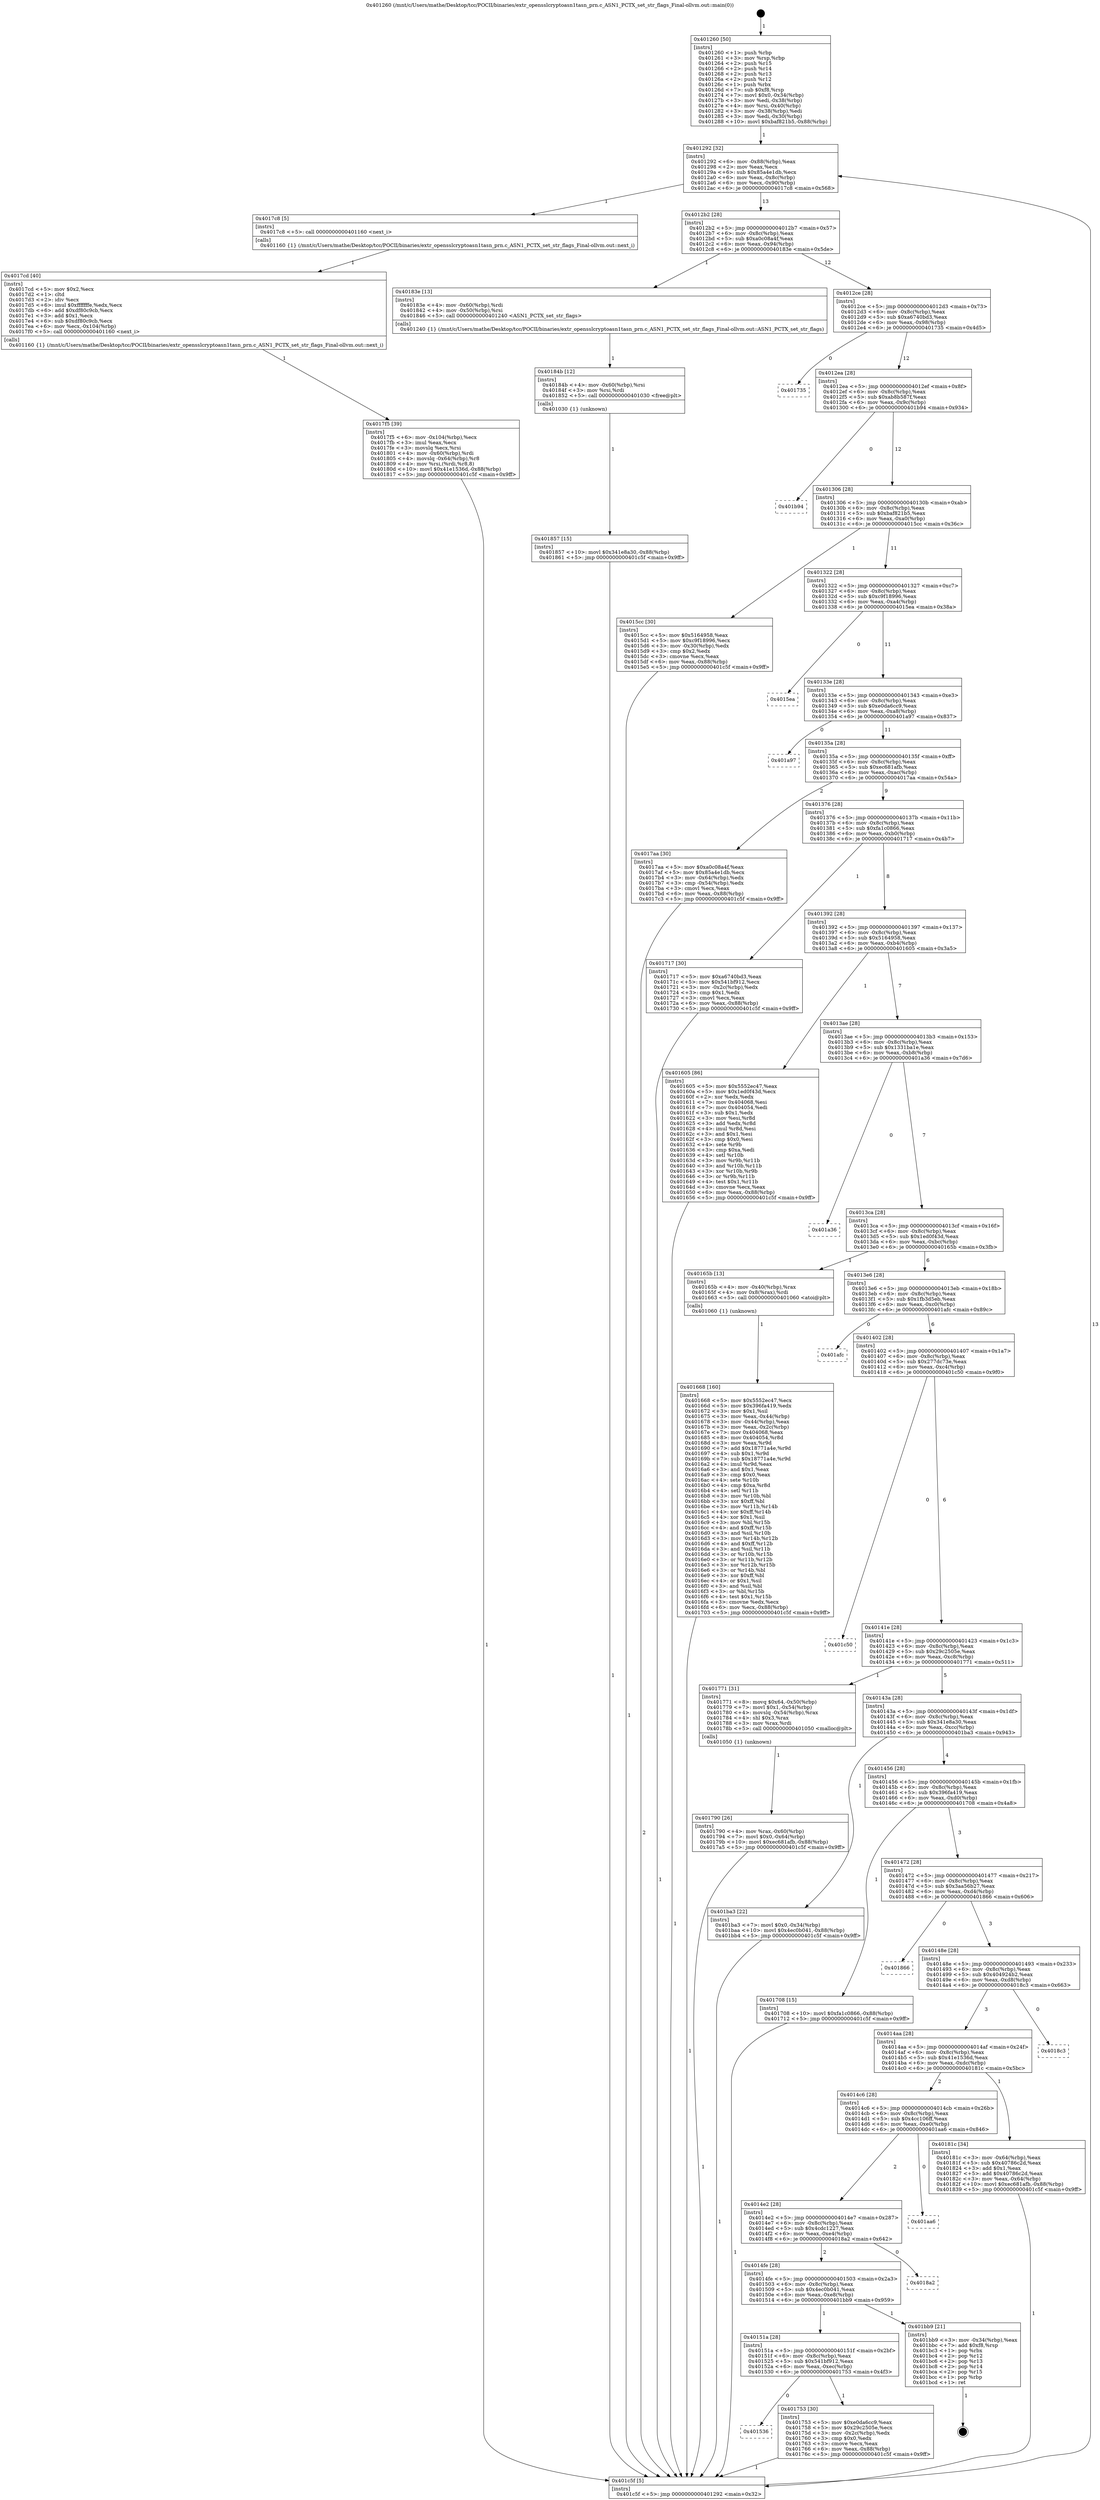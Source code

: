 digraph "0x401260" {
  label = "0x401260 (/mnt/c/Users/mathe/Desktop/tcc/POCII/binaries/extr_opensslcryptoasn1tasn_prn.c_ASN1_PCTX_set_str_flags_Final-ollvm.out::main(0))"
  labelloc = "t"
  node[shape=record]

  Entry [label="",width=0.3,height=0.3,shape=circle,fillcolor=black,style=filled]
  "0x401292" [label="{
     0x401292 [32]\l
     | [instrs]\l
     &nbsp;&nbsp;0x401292 \<+6\>: mov -0x88(%rbp),%eax\l
     &nbsp;&nbsp;0x401298 \<+2\>: mov %eax,%ecx\l
     &nbsp;&nbsp;0x40129a \<+6\>: sub $0x85a4e1db,%ecx\l
     &nbsp;&nbsp;0x4012a0 \<+6\>: mov %eax,-0x8c(%rbp)\l
     &nbsp;&nbsp;0x4012a6 \<+6\>: mov %ecx,-0x90(%rbp)\l
     &nbsp;&nbsp;0x4012ac \<+6\>: je 00000000004017c8 \<main+0x568\>\l
  }"]
  "0x4017c8" [label="{
     0x4017c8 [5]\l
     | [instrs]\l
     &nbsp;&nbsp;0x4017c8 \<+5\>: call 0000000000401160 \<next_i\>\l
     | [calls]\l
     &nbsp;&nbsp;0x401160 \{1\} (/mnt/c/Users/mathe/Desktop/tcc/POCII/binaries/extr_opensslcryptoasn1tasn_prn.c_ASN1_PCTX_set_str_flags_Final-ollvm.out::next_i)\l
  }"]
  "0x4012b2" [label="{
     0x4012b2 [28]\l
     | [instrs]\l
     &nbsp;&nbsp;0x4012b2 \<+5\>: jmp 00000000004012b7 \<main+0x57\>\l
     &nbsp;&nbsp;0x4012b7 \<+6\>: mov -0x8c(%rbp),%eax\l
     &nbsp;&nbsp;0x4012bd \<+5\>: sub $0xa0c08a4f,%eax\l
     &nbsp;&nbsp;0x4012c2 \<+6\>: mov %eax,-0x94(%rbp)\l
     &nbsp;&nbsp;0x4012c8 \<+6\>: je 000000000040183e \<main+0x5de\>\l
  }"]
  Exit [label="",width=0.3,height=0.3,shape=circle,fillcolor=black,style=filled,peripheries=2]
  "0x40183e" [label="{
     0x40183e [13]\l
     | [instrs]\l
     &nbsp;&nbsp;0x40183e \<+4\>: mov -0x60(%rbp),%rdi\l
     &nbsp;&nbsp;0x401842 \<+4\>: mov -0x50(%rbp),%rsi\l
     &nbsp;&nbsp;0x401846 \<+5\>: call 0000000000401240 \<ASN1_PCTX_set_str_flags\>\l
     | [calls]\l
     &nbsp;&nbsp;0x401240 \{1\} (/mnt/c/Users/mathe/Desktop/tcc/POCII/binaries/extr_opensslcryptoasn1tasn_prn.c_ASN1_PCTX_set_str_flags_Final-ollvm.out::ASN1_PCTX_set_str_flags)\l
  }"]
  "0x4012ce" [label="{
     0x4012ce [28]\l
     | [instrs]\l
     &nbsp;&nbsp;0x4012ce \<+5\>: jmp 00000000004012d3 \<main+0x73\>\l
     &nbsp;&nbsp;0x4012d3 \<+6\>: mov -0x8c(%rbp),%eax\l
     &nbsp;&nbsp;0x4012d9 \<+5\>: sub $0xa6740bd3,%eax\l
     &nbsp;&nbsp;0x4012de \<+6\>: mov %eax,-0x98(%rbp)\l
     &nbsp;&nbsp;0x4012e4 \<+6\>: je 0000000000401735 \<main+0x4d5\>\l
  }"]
  "0x401857" [label="{
     0x401857 [15]\l
     | [instrs]\l
     &nbsp;&nbsp;0x401857 \<+10\>: movl $0x341e8a30,-0x88(%rbp)\l
     &nbsp;&nbsp;0x401861 \<+5\>: jmp 0000000000401c5f \<main+0x9ff\>\l
  }"]
  "0x401735" [label="{
     0x401735\l
  }", style=dashed]
  "0x4012ea" [label="{
     0x4012ea [28]\l
     | [instrs]\l
     &nbsp;&nbsp;0x4012ea \<+5\>: jmp 00000000004012ef \<main+0x8f\>\l
     &nbsp;&nbsp;0x4012ef \<+6\>: mov -0x8c(%rbp),%eax\l
     &nbsp;&nbsp;0x4012f5 \<+5\>: sub $0xab8b587f,%eax\l
     &nbsp;&nbsp;0x4012fa \<+6\>: mov %eax,-0x9c(%rbp)\l
     &nbsp;&nbsp;0x401300 \<+6\>: je 0000000000401b94 \<main+0x934\>\l
  }"]
  "0x40184b" [label="{
     0x40184b [12]\l
     | [instrs]\l
     &nbsp;&nbsp;0x40184b \<+4\>: mov -0x60(%rbp),%rsi\l
     &nbsp;&nbsp;0x40184f \<+3\>: mov %rsi,%rdi\l
     &nbsp;&nbsp;0x401852 \<+5\>: call 0000000000401030 \<free@plt\>\l
     | [calls]\l
     &nbsp;&nbsp;0x401030 \{1\} (unknown)\l
  }"]
  "0x401b94" [label="{
     0x401b94\l
  }", style=dashed]
  "0x401306" [label="{
     0x401306 [28]\l
     | [instrs]\l
     &nbsp;&nbsp;0x401306 \<+5\>: jmp 000000000040130b \<main+0xab\>\l
     &nbsp;&nbsp;0x40130b \<+6\>: mov -0x8c(%rbp),%eax\l
     &nbsp;&nbsp;0x401311 \<+5\>: sub $0xbaf821b5,%eax\l
     &nbsp;&nbsp;0x401316 \<+6\>: mov %eax,-0xa0(%rbp)\l
     &nbsp;&nbsp;0x40131c \<+6\>: je 00000000004015cc \<main+0x36c\>\l
  }"]
  "0x4017f5" [label="{
     0x4017f5 [39]\l
     | [instrs]\l
     &nbsp;&nbsp;0x4017f5 \<+6\>: mov -0x104(%rbp),%ecx\l
     &nbsp;&nbsp;0x4017fb \<+3\>: imul %eax,%ecx\l
     &nbsp;&nbsp;0x4017fe \<+3\>: movslq %ecx,%rsi\l
     &nbsp;&nbsp;0x401801 \<+4\>: mov -0x60(%rbp),%rdi\l
     &nbsp;&nbsp;0x401805 \<+4\>: movslq -0x64(%rbp),%r8\l
     &nbsp;&nbsp;0x401809 \<+4\>: mov %rsi,(%rdi,%r8,8)\l
     &nbsp;&nbsp;0x40180d \<+10\>: movl $0x41e1536d,-0x88(%rbp)\l
     &nbsp;&nbsp;0x401817 \<+5\>: jmp 0000000000401c5f \<main+0x9ff\>\l
  }"]
  "0x4015cc" [label="{
     0x4015cc [30]\l
     | [instrs]\l
     &nbsp;&nbsp;0x4015cc \<+5\>: mov $0x5164958,%eax\l
     &nbsp;&nbsp;0x4015d1 \<+5\>: mov $0xc9f18996,%ecx\l
     &nbsp;&nbsp;0x4015d6 \<+3\>: mov -0x30(%rbp),%edx\l
     &nbsp;&nbsp;0x4015d9 \<+3\>: cmp $0x2,%edx\l
     &nbsp;&nbsp;0x4015dc \<+3\>: cmovne %ecx,%eax\l
     &nbsp;&nbsp;0x4015df \<+6\>: mov %eax,-0x88(%rbp)\l
     &nbsp;&nbsp;0x4015e5 \<+5\>: jmp 0000000000401c5f \<main+0x9ff\>\l
  }"]
  "0x401322" [label="{
     0x401322 [28]\l
     | [instrs]\l
     &nbsp;&nbsp;0x401322 \<+5\>: jmp 0000000000401327 \<main+0xc7\>\l
     &nbsp;&nbsp;0x401327 \<+6\>: mov -0x8c(%rbp),%eax\l
     &nbsp;&nbsp;0x40132d \<+5\>: sub $0xc9f18996,%eax\l
     &nbsp;&nbsp;0x401332 \<+6\>: mov %eax,-0xa4(%rbp)\l
     &nbsp;&nbsp;0x401338 \<+6\>: je 00000000004015ea \<main+0x38a\>\l
  }"]
  "0x401c5f" [label="{
     0x401c5f [5]\l
     | [instrs]\l
     &nbsp;&nbsp;0x401c5f \<+5\>: jmp 0000000000401292 \<main+0x32\>\l
  }"]
  "0x401260" [label="{
     0x401260 [50]\l
     | [instrs]\l
     &nbsp;&nbsp;0x401260 \<+1\>: push %rbp\l
     &nbsp;&nbsp;0x401261 \<+3\>: mov %rsp,%rbp\l
     &nbsp;&nbsp;0x401264 \<+2\>: push %r15\l
     &nbsp;&nbsp;0x401266 \<+2\>: push %r14\l
     &nbsp;&nbsp;0x401268 \<+2\>: push %r13\l
     &nbsp;&nbsp;0x40126a \<+2\>: push %r12\l
     &nbsp;&nbsp;0x40126c \<+1\>: push %rbx\l
     &nbsp;&nbsp;0x40126d \<+7\>: sub $0xf8,%rsp\l
     &nbsp;&nbsp;0x401274 \<+7\>: movl $0x0,-0x34(%rbp)\l
     &nbsp;&nbsp;0x40127b \<+3\>: mov %edi,-0x38(%rbp)\l
     &nbsp;&nbsp;0x40127e \<+4\>: mov %rsi,-0x40(%rbp)\l
     &nbsp;&nbsp;0x401282 \<+3\>: mov -0x38(%rbp),%edi\l
     &nbsp;&nbsp;0x401285 \<+3\>: mov %edi,-0x30(%rbp)\l
     &nbsp;&nbsp;0x401288 \<+10\>: movl $0xbaf821b5,-0x88(%rbp)\l
  }"]
  "0x4017cd" [label="{
     0x4017cd [40]\l
     | [instrs]\l
     &nbsp;&nbsp;0x4017cd \<+5\>: mov $0x2,%ecx\l
     &nbsp;&nbsp;0x4017d2 \<+1\>: cltd\l
     &nbsp;&nbsp;0x4017d3 \<+2\>: idiv %ecx\l
     &nbsp;&nbsp;0x4017d5 \<+6\>: imul $0xfffffffe,%edx,%ecx\l
     &nbsp;&nbsp;0x4017db \<+6\>: add $0xdf80c9cb,%ecx\l
     &nbsp;&nbsp;0x4017e1 \<+3\>: add $0x1,%ecx\l
     &nbsp;&nbsp;0x4017e4 \<+6\>: sub $0xdf80c9cb,%ecx\l
     &nbsp;&nbsp;0x4017ea \<+6\>: mov %ecx,-0x104(%rbp)\l
     &nbsp;&nbsp;0x4017f0 \<+5\>: call 0000000000401160 \<next_i\>\l
     | [calls]\l
     &nbsp;&nbsp;0x401160 \{1\} (/mnt/c/Users/mathe/Desktop/tcc/POCII/binaries/extr_opensslcryptoasn1tasn_prn.c_ASN1_PCTX_set_str_flags_Final-ollvm.out::next_i)\l
  }"]
  "0x4015ea" [label="{
     0x4015ea\l
  }", style=dashed]
  "0x40133e" [label="{
     0x40133e [28]\l
     | [instrs]\l
     &nbsp;&nbsp;0x40133e \<+5\>: jmp 0000000000401343 \<main+0xe3\>\l
     &nbsp;&nbsp;0x401343 \<+6\>: mov -0x8c(%rbp),%eax\l
     &nbsp;&nbsp;0x401349 \<+5\>: sub $0xe0da6cc9,%eax\l
     &nbsp;&nbsp;0x40134e \<+6\>: mov %eax,-0xa8(%rbp)\l
     &nbsp;&nbsp;0x401354 \<+6\>: je 0000000000401a97 \<main+0x837\>\l
  }"]
  "0x401790" [label="{
     0x401790 [26]\l
     | [instrs]\l
     &nbsp;&nbsp;0x401790 \<+4\>: mov %rax,-0x60(%rbp)\l
     &nbsp;&nbsp;0x401794 \<+7\>: movl $0x0,-0x64(%rbp)\l
     &nbsp;&nbsp;0x40179b \<+10\>: movl $0xec681afb,-0x88(%rbp)\l
     &nbsp;&nbsp;0x4017a5 \<+5\>: jmp 0000000000401c5f \<main+0x9ff\>\l
  }"]
  "0x401a97" [label="{
     0x401a97\l
  }", style=dashed]
  "0x40135a" [label="{
     0x40135a [28]\l
     | [instrs]\l
     &nbsp;&nbsp;0x40135a \<+5\>: jmp 000000000040135f \<main+0xff\>\l
     &nbsp;&nbsp;0x40135f \<+6\>: mov -0x8c(%rbp),%eax\l
     &nbsp;&nbsp;0x401365 \<+5\>: sub $0xec681afb,%eax\l
     &nbsp;&nbsp;0x40136a \<+6\>: mov %eax,-0xac(%rbp)\l
     &nbsp;&nbsp;0x401370 \<+6\>: je 00000000004017aa \<main+0x54a\>\l
  }"]
  "0x401536" [label="{
     0x401536\l
  }", style=dashed]
  "0x4017aa" [label="{
     0x4017aa [30]\l
     | [instrs]\l
     &nbsp;&nbsp;0x4017aa \<+5\>: mov $0xa0c08a4f,%eax\l
     &nbsp;&nbsp;0x4017af \<+5\>: mov $0x85a4e1db,%ecx\l
     &nbsp;&nbsp;0x4017b4 \<+3\>: mov -0x64(%rbp),%edx\l
     &nbsp;&nbsp;0x4017b7 \<+3\>: cmp -0x54(%rbp),%edx\l
     &nbsp;&nbsp;0x4017ba \<+3\>: cmovl %ecx,%eax\l
     &nbsp;&nbsp;0x4017bd \<+6\>: mov %eax,-0x88(%rbp)\l
     &nbsp;&nbsp;0x4017c3 \<+5\>: jmp 0000000000401c5f \<main+0x9ff\>\l
  }"]
  "0x401376" [label="{
     0x401376 [28]\l
     | [instrs]\l
     &nbsp;&nbsp;0x401376 \<+5\>: jmp 000000000040137b \<main+0x11b\>\l
     &nbsp;&nbsp;0x40137b \<+6\>: mov -0x8c(%rbp),%eax\l
     &nbsp;&nbsp;0x401381 \<+5\>: sub $0xfa1c0866,%eax\l
     &nbsp;&nbsp;0x401386 \<+6\>: mov %eax,-0xb0(%rbp)\l
     &nbsp;&nbsp;0x40138c \<+6\>: je 0000000000401717 \<main+0x4b7\>\l
  }"]
  "0x401753" [label="{
     0x401753 [30]\l
     | [instrs]\l
     &nbsp;&nbsp;0x401753 \<+5\>: mov $0xe0da6cc9,%eax\l
     &nbsp;&nbsp;0x401758 \<+5\>: mov $0x29c2505e,%ecx\l
     &nbsp;&nbsp;0x40175d \<+3\>: mov -0x2c(%rbp),%edx\l
     &nbsp;&nbsp;0x401760 \<+3\>: cmp $0x0,%edx\l
     &nbsp;&nbsp;0x401763 \<+3\>: cmove %ecx,%eax\l
     &nbsp;&nbsp;0x401766 \<+6\>: mov %eax,-0x88(%rbp)\l
     &nbsp;&nbsp;0x40176c \<+5\>: jmp 0000000000401c5f \<main+0x9ff\>\l
  }"]
  "0x401717" [label="{
     0x401717 [30]\l
     | [instrs]\l
     &nbsp;&nbsp;0x401717 \<+5\>: mov $0xa6740bd3,%eax\l
     &nbsp;&nbsp;0x40171c \<+5\>: mov $0x541bf912,%ecx\l
     &nbsp;&nbsp;0x401721 \<+3\>: mov -0x2c(%rbp),%edx\l
     &nbsp;&nbsp;0x401724 \<+3\>: cmp $0x1,%edx\l
     &nbsp;&nbsp;0x401727 \<+3\>: cmovl %ecx,%eax\l
     &nbsp;&nbsp;0x40172a \<+6\>: mov %eax,-0x88(%rbp)\l
     &nbsp;&nbsp;0x401730 \<+5\>: jmp 0000000000401c5f \<main+0x9ff\>\l
  }"]
  "0x401392" [label="{
     0x401392 [28]\l
     | [instrs]\l
     &nbsp;&nbsp;0x401392 \<+5\>: jmp 0000000000401397 \<main+0x137\>\l
     &nbsp;&nbsp;0x401397 \<+6\>: mov -0x8c(%rbp),%eax\l
     &nbsp;&nbsp;0x40139d \<+5\>: sub $0x5164958,%eax\l
     &nbsp;&nbsp;0x4013a2 \<+6\>: mov %eax,-0xb4(%rbp)\l
     &nbsp;&nbsp;0x4013a8 \<+6\>: je 0000000000401605 \<main+0x3a5\>\l
  }"]
  "0x40151a" [label="{
     0x40151a [28]\l
     | [instrs]\l
     &nbsp;&nbsp;0x40151a \<+5\>: jmp 000000000040151f \<main+0x2bf\>\l
     &nbsp;&nbsp;0x40151f \<+6\>: mov -0x8c(%rbp),%eax\l
     &nbsp;&nbsp;0x401525 \<+5\>: sub $0x541bf912,%eax\l
     &nbsp;&nbsp;0x40152a \<+6\>: mov %eax,-0xec(%rbp)\l
     &nbsp;&nbsp;0x401530 \<+6\>: je 0000000000401753 \<main+0x4f3\>\l
  }"]
  "0x401605" [label="{
     0x401605 [86]\l
     | [instrs]\l
     &nbsp;&nbsp;0x401605 \<+5\>: mov $0x5552ec47,%eax\l
     &nbsp;&nbsp;0x40160a \<+5\>: mov $0x1ed0f43d,%ecx\l
     &nbsp;&nbsp;0x40160f \<+2\>: xor %edx,%edx\l
     &nbsp;&nbsp;0x401611 \<+7\>: mov 0x404068,%esi\l
     &nbsp;&nbsp;0x401618 \<+7\>: mov 0x404054,%edi\l
     &nbsp;&nbsp;0x40161f \<+3\>: sub $0x1,%edx\l
     &nbsp;&nbsp;0x401622 \<+3\>: mov %esi,%r8d\l
     &nbsp;&nbsp;0x401625 \<+3\>: add %edx,%r8d\l
     &nbsp;&nbsp;0x401628 \<+4\>: imul %r8d,%esi\l
     &nbsp;&nbsp;0x40162c \<+3\>: and $0x1,%esi\l
     &nbsp;&nbsp;0x40162f \<+3\>: cmp $0x0,%esi\l
     &nbsp;&nbsp;0x401632 \<+4\>: sete %r9b\l
     &nbsp;&nbsp;0x401636 \<+3\>: cmp $0xa,%edi\l
     &nbsp;&nbsp;0x401639 \<+4\>: setl %r10b\l
     &nbsp;&nbsp;0x40163d \<+3\>: mov %r9b,%r11b\l
     &nbsp;&nbsp;0x401640 \<+3\>: and %r10b,%r11b\l
     &nbsp;&nbsp;0x401643 \<+3\>: xor %r10b,%r9b\l
     &nbsp;&nbsp;0x401646 \<+3\>: or %r9b,%r11b\l
     &nbsp;&nbsp;0x401649 \<+4\>: test $0x1,%r11b\l
     &nbsp;&nbsp;0x40164d \<+3\>: cmovne %ecx,%eax\l
     &nbsp;&nbsp;0x401650 \<+6\>: mov %eax,-0x88(%rbp)\l
     &nbsp;&nbsp;0x401656 \<+5\>: jmp 0000000000401c5f \<main+0x9ff\>\l
  }"]
  "0x4013ae" [label="{
     0x4013ae [28]\l
     | [instrs]\l
     &nbsp;&nbsp;0x4013ae \<+5\>: jmp 00000000004013b3 \<main+0x153\>\l
     &nbsp;&nbsp;0x4013b3 \<+6\>: mov -0x8c(%rbp),%eax\l
     &nbsp;&nbsp;0x4013b9 \<+5\>: sub $0x1331ba1e,%eax\l
     &nbsp;&nbsp;0x4013be \<+6\>: mov %eax,-0xb8(%rbp)\l
     &nbsp;&nbsp;0x4013c4 \<+6\>: je 0000000000401a36 \<main+0x7d6\>\l
  }"]
  "0x401bb9" [label="{
     0x401bb9 [21]\l
     | [instrs]\l
     &nbsp;&nbsp;0x401bb9 \<+3\>: mov -0x34(%rbp),%eax\l
     &nbsp;&nbsp;0x401bbc \<+7\>: add $0xf8,%rsp\l
     &nbsp;&nbsp;0x401bc3 \<+1\>: pop %rbx\l
     &nbsp;&nbsp;0x401bc4 \<+2\>: pop %r12\l
     &nbsp;&nbsp;0x401bc6 \<+2\>: pop %r13\l
     &nbsp;&nbsp;0x401bc8 \<+2\>: pop %r14\l
     &nbsp;&nbsp;0x401bca \<+2\>: pop %r15\l
     &nbsp;&nbsp;0x401bcc \<+1\>: pop %rbp\l
     &nbsp;&nbsp;0x401bcd \<+1\>: ret\l
  }"]
  "0x401a36" [label="{
     0x401a36\l
  }", style=dashed]
  "0x4013ca" [label="{
     0x4013ca [28]\l
     | [instrs]\l
     &nbsp;&nbsp;0x4013ca \<+5\>: jmp 00000000004013cf \<main+0x16f\>\l
     &nbsp;&nbsp;0x4013cf \<+6\>: mov -0x8c(%rbp),%eax\l
     &nbsp;&nbsp;0x4013d5 \<+5\>: sub $0x1ed0f43d,%eax\l
     &nbsp;&nbsp;0x4013da \<+6\>: mov %eax,-0xbc(%rbp)\l
     &nbsp;&nbsp;0x4013e0 \<+6\>: je 000000000040165b \<main+0x3fb\>\l
  }"]
  "0x4014fe" [label="{
     0x4014fe [28]\l
     | [instrs]\l
     &nbsp;&nbsp;0x4014fe \<+5\>: jmp 0000000000401503 \<main+0x2a3\>\l
     &nbsp;&nbsp;0x401503 \<+6\>: mov -0x8c(%rbp),%eax\l
     &nbsp;&nbsp;0x401509 \<+5\>: sub $0x4ec0b041,%eax\l
     &nbsp;&nbsp;0x40150e \<+6\>: mov %eax,-0xe8(%rbp)\l
     &nbsp;&nbsp;0x401514 \<+6\>: je 0000000000401bb9 \<main+0x959\>\l
  }"]
  "0x40165b" [label="{
     0x40165b [13]\l
     | [instrs]\l
     &nbsp;&nbsp;0x40165b \<+4\>: mov -0x40(%rbp),%rax\l
     &nbsp;&nbsp;0x40165f \<+4\>: mov 0x8(%rax),%rdi\l
     &nbsp;&nbsp;0x401663 \<+5\>: call 0000000000401060 \<atoi@plt\>\l
     | [calls]\l
     &nbsp;&nbsp;0x401060 \{1\} (unknown)\l
  }"]
  "0x4013e6" [label="{
     0x4013e6 [28]\l
     | [instrs]\l
     &nbsp;&nbsp;0x4013e6 \<+5\>: jmp 00000000004013eb \<main+0x18b\>\l
     &nbsp;&nbsp;0x4013eb \<+6\>: mov -0x8c(%rbp),%eax\l
     &nbsp;&nbsp;0x4013f1 \<+5\>: sub $0x1fb3d5eb,%eax\l
     &nbsp;&nbsp;0x4013f6 \<+6\>: mov %eax,-0xc0(%rbp)\l
     &nbsp;&nbsp;0x4013fc \<+6\>: je 0000000000401afc \<main+0x89c\>\l
  }"]
  "0x401668" [label="{
     0x401668 [160]\l
     | [instrs]\l
     &nbsp;&nbsp;0x401668 \<+5\>: mov $0x5552ec47,%ecx\l
     &nbsp;&nbsp;0x40166d \<+5\>: mov $0x396fa419,%edx\l
     &nbsp;&nbsp;0x401672 \<+3\>: mov $0x1,%sil\l
     &nbsp;&nbsp;0x401675 \<+3\>: mov %eax,-0x44(%rbp)\l
     &nbsp;&nbsp;0x401678 \<+3\>: mov -0x44(%rbp),%eax\l
     &nbsp;&nbsp;0x40167b \<+3\>: mov %eax,-0x2c(%rbp)\l
     &nbsp;&nbsp;0x40167e \<+7\>: mov 0x404068,%eax\l
     &nbsp;&nbsp;0x401685 \<+8\>: mov 0x404054,%r8d\l
     &nbsp;&nbsp;0x40168d \<+3\>: mov %eax,%r9d\l
     &nbsp;&nbsp;0x401690 \<+7\>: add $0x18771a4e,%r9d\l
     &nbsp;&nbsp;0x401697 \<+4\>: sub $0x1,%r9d\l
     &nbsp;&nbsp;0x40169b \<+7\>: sub $0x18771a4e,%r9d\l
     &nbsp;&nbsp;0x4016a2 \<+4\>: imul %r9d,%eax\l
     &nbsp;&nbsp;0x4016a6 \<+3\>: and $0x1,%eax\l
     &nbsp;&nbsp;0x4016a9 \<+3\>: cmp $0x0,%eax\l
     &nbsp;&nbsp;0x4016ac \<+4\>: sete %r10b\l
     &nbsp;&nbsp;0x4016b0 \<+4\>: cmp $0xa,%r8d\l
     &nbsp;&nbsp;0x4016b4 \<+4\>: setl %r11b\l
     &nbsp;&nbsp;0x4016b8 \<+3\>: mov %r10b,%bl\l
     &nbsp;&nbsp;0x4016bb \<+3\>: xor $0xff,%bl\l
     &nbsp;&nbsp;0x4016be \<+3\>: mov %r11b,%r14b\l
     &nbsp;&nbsp;0x4016c1 \<+4\>: xor $0xff,%r14b\l
     &nbsp;&nbsp;0x4016c5 \<+4\>: xor $0x1,%sil\l
     &nbsp;&nbsp;0x4016c9 \<+3\>: mov %bl,%r15b\l
     &nbsp;&nbsp;0x4016cc \<+4\>: and $0xff,%r15b\l
     &nbsp;&nbsp;0x4016d0 \<+3\>: and %sil,%r10b\l
     &nbsp;&nbsp;0x4016d3 \<+3\>: mov %r14b,%r12b\l
     &nbsp;&nbsp;0x4016d6 \<+4\>: and $0xff,%r12b\l
     &nbsp;&nbsp;0x4016da \<+3\>: and %sil,%r11b\l
     &nbsp;&nbsp;0x4016dd \<+3\>: or %r10b,%r15b\l
     &nbsp;&nbsp;0x4016e0 \<+3\>: or %r11b,%r12b\l
     &nbsp;&nbsp;0x4016e3 \<+3\>: xor %r12b,%r15b\l
     &nbsp;&nbsp;0x4016e6 \<+3\>: or %r14b,%bl\l
     &nbsp;&nbsp;0x4016e9 \<+3\>: xor $0xff,%bl\l
     &nbsp;&nbsp;0x4016ec \<+4\>: or $0x1,%sil\l
     &nbsp;&nbsp;0x4016f0 \<+3\>: and %sil,%bl\l
     &nbsp;&nbsp;0x4016f3 \<+3\>: or %bl,%r15b\l
     &nbsp;&nbsp;0x4016f6 \<+4\>: test $0x1,%r15b\l
     &nbsp;&nbsp;0x4016fa \<+3\>: cmovne %edx,%ecx\l
     &nbsp;&nbsp;0x4016fd \<+6\>: mov %ecx,-0x88(%rbp)\l
     &nbsp;&nbsp;0x401703 \<+5\>: jmp 0000000000401c5f \<main+0x9ff\>\l
  }"]
  "0x4018a2" [label="{
     0x4018a2\l
  }", style=dashed]
  "0x401afc" [label="{
     0x401afc\l
  }", style=dashed]
  "0x401402" [label="{
     0x401402 [28]\l
     | [instrs]\l
     &nbsp;&nbsp;0x401402 \<+5\>: jmp 0000000000401407 \<main+0x1a7\>\l
     &nbsp;&nbsp;0x401407 \<+6\>: mov -0x8c(%rbp),%eax\l
     &nbsp;&nbsp;0x40140d \<+5\>: sub $0x277dc73e,%eax\l
     &nbsp;&nbsp;0x401412 \<+6\>: mov %eax,-0xc4(%rbp)\l
     &nbsp;&nbsp;0x401418 \<+6\>: je 0000000000401c50 \<main+0x9f0\>\l
  }"]
  "0x4014e2" [label="{
     0x4014e2 [28]\l
     | [instrs]\l
     &nbsp;&nbsp;0x4014e2 \<+5\>: jmp 00000000004014e7 \<main+0x287\>\l
     &nbsp;&nbsp;0x4014e7 \<+6\>: mov -0x8c(%rbp),%eax\l
     &nbsp;&nbsp;0x4014ed \<+5\>: sub $0x4cdc1227,%eax\l
     &nbsp;&nbsp;0x4014f2 \<+6\>: mov %eax,-0xe4(%rbp)\l
     &nbsp;&nbsp;0x4014f8 \<+6\>: je 00000000004018a2 \<main+0x642\>\l
  }"]
  "0x401c50" [label="{
     0x401c50\l
  }", style=dashed]
  "0x40141e" [label="{
     0x40141e [28]\l
     | [instrs]\l
     &nbsp;&nbsp;0x40141e \<+5\>: jmp 0000000000401423 \<main+0x1c3\>\l
     &nbsp;&nbsp;0x401423 \<+6\>: mov -0x8c(%rbp),%eax\l
     &nbsp;&nbsp;0x401429 \<+5\>: sub $0x29c2505e,%eax\l
     &nbsp;&nbsp;0x40142e \<+6\>: mov %eax,-0xc8(%rbp)\l
     &nbsp;&nbsp;0x401434 \<+6\>: je 0000000000401771 \<main+0x511\>\l
  }"]
  "0x401aa6" [label="{
     0x401aa6\l
  }", style=dashed]
  "0x401771" [label="{
     0x401771 [31]\l
     | [instrs]\l
     &nbsp;&nbsp;0x401771 \<+8\>: movq $0x64,-0x50(%rbp)\l
     &nbsp;&nbsp;0x401779 \<+7\>: movl $0x1,-0x54(%rbp)\l
     &nbsp;&nbsp;0x401780 \<+4\>: movslq -0x54(%rbp),%rax\l
     &nbsp;&nbsp;0x401784 \<+4\>: shl $0x3,%rax\l
     &nbsp;&nbsp;0x401788 \<+3\>: mov %rax,%rdi\l
     &nbsp;&nbsp;0x40178b \<+5\>: call 0000000000401050 \<malloc@plt\>\l
     | [calls]\l
     &nbsp;&nbsp;0x401050 \{1\} (unknown)\l
  }"]
  "0x40143a" [label="{
     0x40143a [28]\l
     | [instrs]\l
     &nbsp;&nbsp;0x40143a \<+5\>: jmp 000000000040143f \<main+0x1df\>\l
     &nbsp;&nbsp;0x40143f \<+6\>: mov -0x8c(%rbp),%eax\l
     &nbsp;&nbsp;0x401445 \<+5\>: sub $0x341e8a30,%eax\l
     &nbsp;&nbsp;0x40144a \<+6\>: mov %eax,-0xcc(%rbp)\l
     &nbsp;&nbsp;0x401450 \<+6\>: je 0000000000401ba3 \<main+0x943\>\l
  }"]
  "0x4014c6" [label="{
     0x4014c6 [28]\l
     | [instrs]\l
     &nbsp;&nbsp;0x4014c6 \<+5\>: jmp 00000000004014cb \<main+0x26b\>\l
     &nbsp;&nbsp;0x4014cb \<+6\>: mov -0x8c(%rbp),%eax\l
     &nbsp;&nbsp;0x4014d1 \<+5\>: sub $0x4cc106ff,%eax\l
     &nbsp;&nbsp;0x4014d6 \<+6\>: mov %eax,-0xe0(%rbp)\l
     &nbsp;&nbsp;0x4014dc \<+6\>: je 0000000000401aa6 \<main+0x846\>\l
  }"]
  "0x401ba3" [label="{
     0x401ba3 [22]\l
     | [instrs]\l
     &nbsp;&nbsp;0x401ba3 \<+7\>: movl $0x0,-0x34(%rbp)\l
     &nbsp;&nbsp;0x401baa \<+10\>: movl $0x4ec0b041,-0x88(%rbp)\l
     &nbsp;&nbsp;0x401bb4 \<+5\>: jmp 0000000000401c5f \<main+0x9ff\>\l
  }"]
  "0x401456" [label="{
     0x401456 [28]\l
     | [instrs]\l
     &nbsp;&nbsp;0x401456 \<+5\>: jmp 000000000040145b \<main+0x1fb\>\l
     &nbsp;&nbsp;0x40145b \<+6\>: mov -0x8c(%rbp),%eax\l
     &nbsp;&nbsp;0x401461 \<+5\>: sub $0x396fa419,%eax\l
     &nbsp;&nbsp;0x401466 \<+6\>: mov %eax,-0xd0(%rbp)\l
     &nbsp;&nbsp;0x40146c \<+6\>: je 0000000000401708 \<main+0x4a8\>\l
  }"]
  "0x40181c" [label="{
     0x40181c [34]\l
     | [instrs]\l
     &nbsp;&nbsp;0x40181c \<+3\>: mov -0x64(%rbp),%eax\l
     &nbsp;&nbsp;0x40181f \<+5\>: sub $0x40786c2d,%eax\l
     &nbsp;&nbsp;0x401824 \<+3\>: add $0x1,%eax\l
     &nbsp;&nbsp;0x401827 \<+5\>: add $0x40786c2d,%eax\l
     &nbsp;&nbsp;0x40182c \<+3\>: mov %eax,-0x64(%rbp)\l
     &nbsp;&nbsp;0x40182f \<+10\>: movl $0xec681afb,-0x88(%rbp)\l
     &nbsp;&nbsp;0x401839 \<+5\>: jmp 0000000000401c5f \<main+0x9ff\>\l
  }"]
  "0x401708" [label="{
     0x401708 [15]\l
     | [instrs]\l
     &nbsp;&nbsp;0x401708 \<+10\>: movl $0xfa1c0866,-0x88(%rbp)\l
     &nbsp;&nbsp;0x401712 \<+5\>: jmp 0000000000401c5f \<main+0x9ff\>\l
  }"]
  "0x401472" [label="{
     0x401472 [28]\l
     | [instrs]\l
     &nbsp;&nbsp;0x401472 \<+5\>: jmp 0000000000401477 \<main+0x217\>\l
     &nbsp;&nbsp;0x401477 \<+6\>: mov -0x8c(%rbp),%eax\l
     &nbsp;&nbsp;0x40147d \<+5\>: sub $0x3aa56b27,%eax\l
     &nbsp;&nbsp;0x401482 \<+6\>: mov %eax,-0xd4(%rbp)\l
     &nbsp;&nbsp;0x401488 \<+6\>: je 0000000000401866 \<main+0x606\>\l
  }"]
  "0x4014aa" [label="{
     0x4014aa [28]\l
     | [instrs]\l
     &nbsp;&nbsp;0x4014aa \<+5\>: jmp 00000000004014af \<main+0x24f\>\l
     &nbsp;&nbsp;0x4014af \<+6\>: mov -0x8c(%rbp),%eax\l
     &nbsp;&nbsp;0x4014b5 \<+5\>: sub $0x41e1536d,%eax\l
     &nbsp;&nbsp;0x4014ba \<+6\>: mov %eax,-0xdc(%rbp)\l
     &nbsp;&nbsp;0x4014c0 \<+6\>: je 000000000040181c \<main+0x5bc\>\l
  }"]
  "0x401866" [label="{
     0x401866\l
  }", style=dashed]
  "0x40148e" [label="{
     0x40148e [28]\l
     | [instrs]\l
     &nbsp;&nbsp;0x40148e \<+5\>: jmp 0000000000401493 \<main+0x233\>\l
     &nbsp;&nbsp;0x401493 \<+6\>: mov -0x8c(%rbp),%eax\l
     &nbsp;&nbsp;0x401499 \<+5\>: sub $0x404924b2,%eax\l
     &nbsp;&nbsp;0x40149e \<+6\>: mov %eax,-0xd8(%rbp)\l
     &nbsp;&nbsp;0x4014a4 \<+6\>: je 00000000004018c3 \<main+0x663\>\l
  }"]
  "0x4018c3" [label="{
     0x4018c3\l
  }", style=dashed]
  Entry -> "0x401260" [label=" 1"]
  "0x401292" -> "0x4017c8" [label=" 1"]
  "0x401292" -> "0x4012b2" [label=" 13"]
  "0x401bb9" -> Exit [label=" 1"]
  "0x4012b2" -> "0x40183e" [label=" 1"]
  "0x4012b2" -> "0x4012ce" [label=" 12"]
  "0x401ba3" -> "0x401c5f" [label=" 1"]
  "0x4012ce" -> "0x401735" [label=" 0"]
  "0x4012ce" -> "0x4012ea" [label=" 12"]
  "0x401857" -> "0x401c5f" [label=" 1"]
  "0x4012ea" -> "0x401b94" [label=" 0"]
  "0x4012ea" -> "0x401306" [label=" 12"]
  "0x40184b" -> "0x401857" [label=" 1"]
  "0x401306" -> "0x4015cc" [label=" 1"]
  "0x401306" -> "0x401322" [label=" 11"]
  "0x4015cc" -> "0x401c5f" [label=" 1"]
  "0x401260" -> "0x401292" [label=" 1"]
  "0x401c5f" -> "0x401292" [label=" 13"]
  "0x40183e" -> "0x40184b" [label=" 1"]
  "0x401322" -> "0x4015ea" [label=" 0"]
  "0x401322" -> "0x40133e" [label=" 11"]
  "0x40181c" -> "0x401c5f" [label=" 1"]
  "0x40133e" -> "0x401a97" [label=" 0"]
  "0x40133e" -> "0x40135a" [label=" 11"]
  "0x4017f5" -> "0x401c5f" [label=" 1"]
  "0x40135a" -> "0x4017aa" [label=" 2"]
  "0x40135a" -> "0x401376" [label=" 9"]
  "0x4017cd" -> "0x4017f5" [label=" 1"]
  "0x401376" -> "0x401717" [label=" 1"]
  "0x401376" -> "0x401392" [label=" 8"]
  "0x4017c8" -> "0x4017cd" [label=" 1"]
  "0x401392" -> "0x401605" [label=" 1"]
  "0x401392" -> "0x4013ae" [label=" 7"]
  "0x401605" -> "0x401c5f" [label=" 1"]
  "0x401790" -> "0x401c5f" [label=" 1"]
  "0x4013ae" -> "0x401a36" [label=" 0"]
  "0x4013ae" -> "0x4013ca" [label=" 7"]
  "0x401771" -> "0x401790" [label=" 1"]
  "0x4013ca" -> "0x40165b" [label=" 1"]
  "0x4013ca" -> "0x4013e6" [label=" 6"]
  "0x40165b" -> "0x401668" [label=" 1"]
  "0x401668" -> "0x401c5f" [label=" 1"]
  "0x40151a" -> "0x401536" [label=" 0"]
  "0x4013e6" -> "0x401afc" [label=" 0"]
  "0x4013e6" -> "0x401402" [label=" 6"]
  "0x40151a" -> "0x401753" [label=" 1"]
  "0x401402" -> "0x401c50" [label=" 0"]
  "0x401402" -> "0x40141e" [label=" 6"]
  "0x4014fe" -> "0x40151a" [label=" 1"]
  "0x40141e" -> "0x401771" [label=" 1"]
  "0x40141e" -> "0x40143a" [label=" 5"]
  "0x4014fe" -> "0x401bb9" [label=" 1"]
  "0x40143a" -> "0x401ba3" [label=" 1"]
  "0x40143a" -> "0x401456" [label=" 4"]
  "0x4014e2" -> "0x4014fe" [label=" 2"]
  "0x401456" -> "0x401708" [label=" 1"]
  "0x401456" -> "0x401472" [label=" 3"]
  "0x401708" -> "0x401c5f" [label=" 1"]
  "0x401717" -> "0x401c5f" [label=" 1"]
  "0x4014e2" -> "0x4018a2" [label=" 0"]
  "0x401472" -> "0x401866" [label=" 0"]
  "0x401472" -> "0x40148e" [label=" 3"]
  "0x4014c6" -> "0x4014e2" [label=" 2"]
  "0x40148e" -> "0x4018c3" [label=" 0"]
  "0x40148e" -> "0x4014aa" [label=" 3"]
  "0x4017aa" -> "0x401c5f" [label=" 2"]
  "0x4014aa" -> "0x40181c" [label=" 1"]
  "0x4014aa" -> "0x4014c6" [label=" 2"]
  "0x401753" -> "0x401c5f" [label=" 1"]
  "0x4014c6" -> "0x401aa6" [label=" 0"]
}
